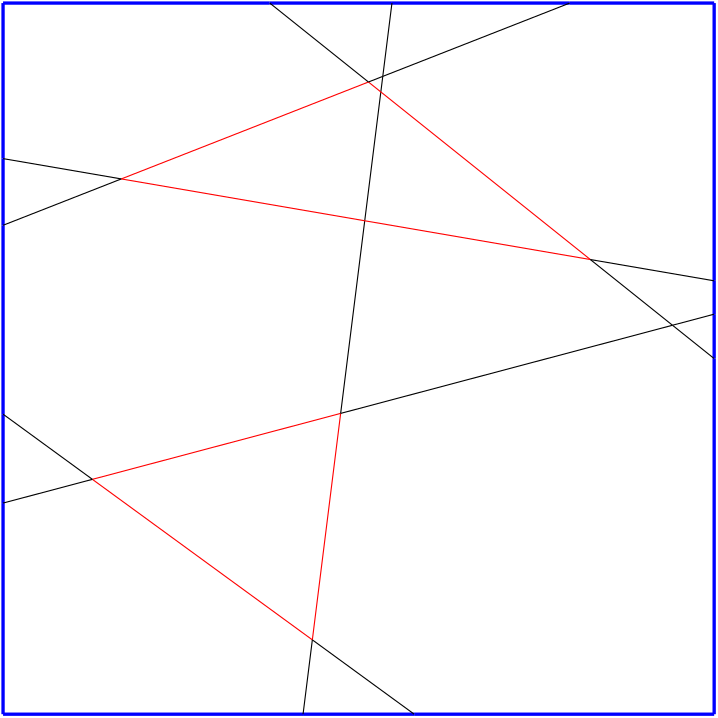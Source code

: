 <?xml version="1.0" encoding="UTF-8"?>
<ipe version="70005" creator="HGeometry"><ipestyle name="basic">
<color name="red" value="1 0 0"/>
<color name="green" value="0 1 0"/>
<color name="blue" value="0 0 1"/>
<color name="yellow" value="1 1 0"/>
<color name="orange" value="1 0.647 0"/>
<color name="gold" value="1 0.843 0"/>
<color name="purple" value="0.627 0.125 0.941"/>
<color name="gray" value="0.745 0.745 0.745"/>
<color name="brown" value="0.647 0.165 0.165"/>
<color name="navy" value="0 0 0.502"/>
<color name="pink" value="1 0.753 0.796"/>
<color name="seagreen" value="0.18 0.545 0.341"/>
<color name="turquoise" value="0.251 0.878 0.816"/>
<color name="violet" value="0.933 0.51 0.933"/>
<color name="darkblue" value="0 0 0.545"/>
<color name="darkcyan" value="0 0.545 0.545"/>
<color name="darkgray" value="0.663 0.663 0.663"/>
<color name="darkgreen" value="0 0.392 0"/>
<color name="darkmagenta" value="0.545 0 0.545"/>
<color name="darkorange" value="1 0.549 0"/>
<color name="darkred" value="0.545 0 0"/>
<color name="lightblue" value="0.678 0.847 0.902"/>
<color name="lightcyan" value="0.878 1 1"/>
<color name="lightgray" value="0.827 0.827 0.827"/>
<color name="lightgreen" value="0.565 0.933 0.565"/>
<color name="lightyellow" value="1 1 0.878"/>
<dashstyle name="dashed" value="[4] 0"/>
<dashstyle name="dotted" value="[1 3] 0"/>
<dashstyle name="dash dotted" value="[4 2 1 2] 0"/>
<dashstyle name="dash dot dotted" value="[4 2 1 2 1 2] 0"/>
<pen name="heavier" value="0.8"/>
<pen name="fat" value="1.2"/>
<pen name="ultrafat" value="2"/>
<textsize name="large" value="\large"/>
<textsize name="Large" value="\Large"/>
<textsize name="LARGE" value="\LARGE"/>
<textsize name="huge" value="\huge"/>
<textsize name="Huge" value="\Huge"/>
<textsize name="small" value="\small"/>
<textsize name="footnote" value="\footnotesize"/>
<textsize name="tiny" value="\tiny"/>
<symbolsize name="small" value="2"/>
<symbolsize name="tiny" value="1.1"/>
<symbolsize name="large" value="5"/>
<arrowsize name="small" value="5"/>
<arrowsize name="tiny" value="3"/>
<arrowsize name="large" value="10"/>
<gridsize name="4 pts" value="4"/>
<gridsize name="8 pts (~3 mm)" value="8"/>
<gridsize name="16 pts (~6 mm)" value="16"/>
<gridsize name="32 pts (~12 mm)" value="32"/>
<gridsize name="10 pts (~3.5 mm)" value="10"/>
<gridsize name="20 pts (~7 mm)" value="20"/>
<gridsize name="14 pts (~5 mm)" value="14"/>
<gridsize name="28 pts (~10 mm)" value="28"/>
<gridsize name="56 pts (~20 mm)" value="56"/>
<anglesize name="90 deg" value="90"/>
<anglesize name="60 deg" value="60"/>
<anglesize name="45 deg" value="45"/>
<anglesize name="30 deg" value="30"/>
<anglesize name="22.5 deg" value="22.5"/>
<symbol name="mark/circle(sx)" transformations="translations">
<path fill="sym-stroke">
0.6 0 0 0.6 0 0 e 0.4 0 0 0.4 0 0 e
</path></symbol>
<symbol name="mark/disk(sx)" transformations="translations">
<path fill="sym-stroke">
0.6 0 0 0.6 0 0 e
</path></symbol>
<symbol name="mark/fdisk(sfx)" transformations="translations">
<group><path fill="sym-fill">
0.5 0 0 0.5 0 0 e
</path><path fill="sym-stroke" fillrule="eofill">
0.6 0 0 0.6 0 0 e 0.4 0 0 0.4 0 0 e
</path></group></symbol>
<symbol name="mark/box(sx)" transformations="translations">
<path fill="sym-stroke" fillrule="eofill">
-0.6 -0.6 m 0.6 -0.6 l 0.6 0.6 l -0.6 0.6 l h
-0.4 -0.4 m 0.4 -0.4 l 0.4 0.4 l -0.4 0.4 l h</path></symbol>
<symbol name="mark/square(sx)" transformations="translations">
<path fill="sym-stroke">
-0.6 -0.6 m 0.6 -0.6 l 0.6 0.6 l -0.6 0.6 l h</path></symbol>
<symbol name="mark/fsquare(sfx)" transformations="translations">
<group><path fill="sym-fill">
-0.5 -0.5 m 0.5 -0.5 l 0.5 0.5 l -0.5 0.5 l h</path>
<path fill="sym-stroke" fillrule="eofill">
-0.6 -0.6 m 0.6 -0.6 l 0.6 0.6 l -0.6 0.6 l h
-0.4 -0.4 m 0.4 -0.4 l 0.4 0.4 l -0.4 0.4 l h</path></group></symbol>
<symbol name="mark/cross(sx)" transformations="translations">
<group><path fill="sym-stroke">
-0.43 -0.57 m 0.57 0.43 l 0.43 0.57 l -0.57 -0.43 l h</path>
<path fill="sym-stroke">
-0.43 0.57 m 0.57 -0.43 l 0.43 -0.57 l -0.57 0.43 l h</path>
</group></symbol>
<symbol name="arrow/arc(spx)">
<path pen="sym-pen" stroke="sym-stroke" fill="sym-stroke">
0 0 m -1.0 0.333 l -1.0 -0.333 l h</path></symbol>
<symbol name="arrow/farc(spx)">
<path pen="sym-pen" stroke="sym-stroke" fill="white">
0 0 m -1.0 0.333 l -1.0 -0.333 l h</path></symbol>
<symbol name="arrow/ptarc(spx)">
<path pen="sym-pen" stroke="sym-stroke" fill="sym-stroke">
0 0 m -1.0 0.333 l -0.8 0 l -1.0 -0.333 l h</path></symbol>
<symbol name="arrow/fptarc(spx)">
<path pen="sym-pen" stroke="sym-stroke" fill="white">
0 0 m -1.0 0.333 l -0.8 0 l -1.0 -0.333 l h</path></symbol>
<symbol name="arrow/fnormal(spx)">
<path pen="sym-pen" stroke="sym-stroke" fill="white">
0 0 m -1.0 0.333 l -1.0 -0.333 l h</path></symbol>
<symbol name="arrow/pointed(spx)">
<path pen="sym-pen" stroke="sym-stroke" fill="sym-stroke">
0 0 m -1.0 0.333 l -0.8 0 l -1.0 -0.333 l h</path></symbol>
<symbol name="arrow/fpointed(spx)">
<path pen="sym-pen" stroke="sym-stroke" fill="white">
0 0 m -1.0 0.333 l -0.8 0 l -1.0 -0.333 l h</path></symbol>
<symbol name="arrow/linear(spx)">
<path pen="sym-pen" stroke="sym-stroke">
-1.0 0.333 m 0 0 l -1.0 -0.333 l</path></symbol>
<symbol name="arrow/fdouble(spx)">
<path pen="sym-pen" stroke="sym-stroke" fill="white">
0 0 m -1.0 0.333 l -1.0 -0.333 l h
-1 0 m -2.0 0.333 l -2.0 -0.333 l h
</path></symbol>
<symbol name="arrow/double(spx)">
<path pen="sym-pen" stroke="sym-stroke" fill="sym-stroke">
0 0 m -1.0 0.333 l -1.0 -0.333 l h
-1 0 m -2.0 0.333 l -2.0 -0.333 l h
</path></symbol>
<tiling name="falling" angle="-60" width="1" step="4"/>
<tiling name="rising" angle="30" width="1" step="4"/>
<textstyle name="center" begin="\begin{center}" end="\end{center}"/>
<textstyle name="itemize" begin="\begin{itemize}" end="\end{itemize}"/>
<textstyle name="item" begin="\begin{itemize}\item{}" end="\end{itemize}"/>
</ipestyle><page><layer name="alpha"/><view layers="alpha" active="alpha"/><path layer="alpha" stroke="blue" pen="fat">-128.000000000000 128.000000000000 m
-128.000000000000 109.330729166666 -128.000000000000 90.661458333333 -128.000000000000 72.000000000000 c
</path><path layer="alpha" stroke="blue" pen="fat">-128.000000000000 72.000000000000 m
-128.000000000000 63.992187500000 -128.000000000000 55.992187500000 -128.000000000000 48.000000000000 c
</path><path layer="alpha" stroke="blue" pen="fat">-128.000000000000 48.000000000000 m
-128.000000000000 25.325520833333 -128.000000000000 2.658854166666 -128.000000000000 -20.000000000000 c
</path><path layer="alpha" stroke="blue" pen="fat">-128.000000000000 -20.000000000000 m
-128.000000000000 -30.674479166667 -128.000000000000 -41.341145833334 -128.000000000000 -52.000000000000 c
</path><path layer="alpha" stroke="blue" pen="fat">-128.000000000000 -52.000000000000 m
-128.000000000000 -77.338541666667 -128.000000000000 -102.669270833334 -128.000000000000 -128.000000000000 c
</path><path layer="alpha" stroke="blue" pen="fat">-128.000000000000 -128.000000000000 m
-91.997395833334 -128.000000000000 -55.994791666667 -128.000000000000 -20.000000000000 -128.000000000000 c
</path><path layer="alpha" stroke="blue" pen="fat">-20.000000000000 -128.000000000000 m
-6.658854166667 -128.000000000000 6.674479166666 -128.000000000000 20.000000000000 -128.000000000000 c
</path><path layer="alpha" stroke="blue" pen="fat">20.000000000000 -128.000000000000 m
56.005208333333 -128.000000000000 92.002604166666 -128.000000000000 128.000000000000 -128.000000000000 c
</path><path layer="alpha" stroke="blue" pen="fat">128.000000000000 -128.000000000000 m
128.000000000000 -85.330729166667 128.000000000000 -42.661458333334 128.000000000000 0.000000000000 c
</path><path layer="alpha" stroke="blue" pen="fat">128.000000000000 0.000000000000 m
128.000000000000 5.341145833333 128.000000000000 10.674479166666 128.000000000000 16.000000000000 c
</path><path layer="alpha" stroke="blue" pen="fat">128.000000000000 16.000000000000 m
128.000000000000 20.007812500000 128.000000000000 24.007812500000 128.000000000000 28.000000000000 c
</path><path layer="alpha" stroke="blue" pen="fat">128.000000000000 28.000000000000 m
128.000000000000 61.338541666666 128.000000000000 94.669270833333 128.000000000000 128.000000000000 c
</path><path layer="alpha" stroke="blue" pen="fat">128.000000000000 128.000000000000 m
110.664062500000 128.000000000000 93.328125000000 128.000000000000 76.000000000000 128.000000000000 c
</path><path layer="alpha" stroke="blue" pen="fat">76.000000000000 128.000000000000 m
54.658854166666 128.000000000000 33.325520833333 128.000000000000 12.000000000000 128.000000000000 c
</path><path layer="alpha" stroke="blue" pen="fat">12.000000000000 128.000000000000 m
-2.674479166667 128.000000000000 -17.341145833334 128.000000000000 -32.000000000000 128.000000000000 c
</path><path layer="alpha" stroke="blue" pen="fat">-32.000000000000 128.000000000000 m
-64.005208333334 128.000000000000 -96.002604166667 128.000000000000 -128.000000000000 128.000000000000 c
</path><path stroke="red">-95.850700000000 -43.460300000000 m
-69.452566666667 -62.723866666667 -43.054433333334 -81.987433333334 -16.656300000000 -101.251000000000 c
</path><path stroke="red">-16.656300000000 -101.251000000000 m
-13.259083333334 -74.073066666667 -9.861866666667 -46.895133333334 -6.464650000000 -19.717200000000 c
</path><path stroke="red">-6.464650000000 -19.717200000000 m
-36.260000000000 -27.631566666667 -66.055350000000 -35.545933333334 -95.850700000000 -43.460300000000 c
</path><path stroke="black">-6.464650000000 -19.717200000000 m
-3.575416130575 3.396670955403 -0.686182261150 26.510541910807 2.203009871006 49.621457199668 c
</path><path stroke="black">2.203009871006 49.621457199668 m
4.135468592325 65.083748738606 6.067885576375 80.543084611002 8.000077283954 95.999699615478 c
</path><path stroke="black">8.000077283954 95.999699615478 m
8.233965733846 97.871725870768 8.467628907267 99.741031258138 8.700999480991 101.608401924705 c
</path><path stroke="black">8.700999480991 101.608401924705 m
9.800861387125 110.406891097005 10.900430693562 119.203445548502 12.000000000000 128.000000000000 c
</path><path stroke="black">-6.464650000000 -19.717200000000 m
33.353322427368 -9.140542976889 73.171294854736 1.436114046223 112.985467970180 12.011808326148 c
</path><path stroke="black">112.985467970180 12.011808326148 m
117.992844854736 13.341847379557 122.996422427368 14.670923689778 128.000000000000 16.000000000000 c
</path><path stroke="black">-16.656300000000 -101.251000000000 m
-4.437533333334 -110.167333333334 7.781233333333 -119.083666666667 20.000000000000 -128.000000000000 c
</path><path stroke="black">-16.656300000000 -101.251000000000 m
-17.770866666667 -110.167333333334 -18.885433333334 -119.083666666667 -20.000000000000 -128.000000000000 c
</path><path stroke="black">-95.850700000000 -43.460300000000 m
-106.567133333334 -46.306866666667 -117.283566666667 -49.153433333334 -128.000000000000 -52.000000000000 c
</path><path stroke="black">-95.850700000000 -43.460300000000 m
-106.567133333334 -35.640200000000 -117.283566666667 -27.820100000000 -128.000000000000 -20.000000000000 c
</path><path stroke="red">3.526320000000 99.578900000000 m
5.016903574625 98.386434334309 6.507487149251 97.193968668619 8.000077283954 95.999699615478 c
</path><path stroke="red">8.000077283954 95.999699615478 m
33.139680482584 75.888235335286 58.281290241292 55.774967667643 83.422900000000 35.661700000000 c
</path><path stroke="red">83.422900000000 35.661700000000 m
56.351209896850 40.314647988891 29.279519793701 44.967595977783 2.203009871006 49.621457199668 c
</path><path stroke="red">2.203009871006 49.621457199668 m
-27.011180206299 54.642562644449 -56.230190103150 59.664581322224 -85.449200000000 64.686600000000 c
</path><path stroke="red">-85.449200000000 64.686600000000 m
-55.790693333334 76.317366666666 -26.132186666667 87.948133333333 3.526320000000 99.578900000000 c
</path><path stroke="black">-32.000000000000 128.000000000000 m
-20.157893333334 118.526300000000 -8.315786666667 109.052600000000 3.526320000000 99.578900000000 c
</path><path stroke="black">3.526320000000 99.578900000000 m
5.251462529296 100.255427648925 6.976605058593 100.931955297851 8.700999480991 101.608401924705 c
</path><path stroke="black">8.700999480991 101.608401924705 m
31.134498391927 110.405655297851 53.567249195963 119.202827648925 76.000000000000 128.000000000000 c
</path><path stroke="black">83.422900000000 35.661700000000 m
98.281933333333 33.107800000000 113.140966666666 30.553900000000 128.000000000000 28.000000000000 c
</path><path stroke="black">83.422900000000 35.661700000000 m
93.277529895019 27.777991662597 103.132159790039 19.894283325195 112.985467970180 12.011808326148 c
</path><path stroke="black">112.985467970180 12.011808326148 m
117.991193123372 8.007049991861 122.995596561686 4.003524995930 128.000000000000 0.000000000000 c
</path><path stroke="black">-85.449200000000 64.686600000000 m
-99.632800000000 59.124400000000 -113.816400000000 53.562200000000 -128.000000000000 48.000000000000 c
</path><path stroke="black">-85.449200000000 64.686600000000 m
-99.632800000000 67.124400000000 -113.816400000000 69.562200000000 -128.000000000000 72.000000000000 c
</path></page></ipe>
